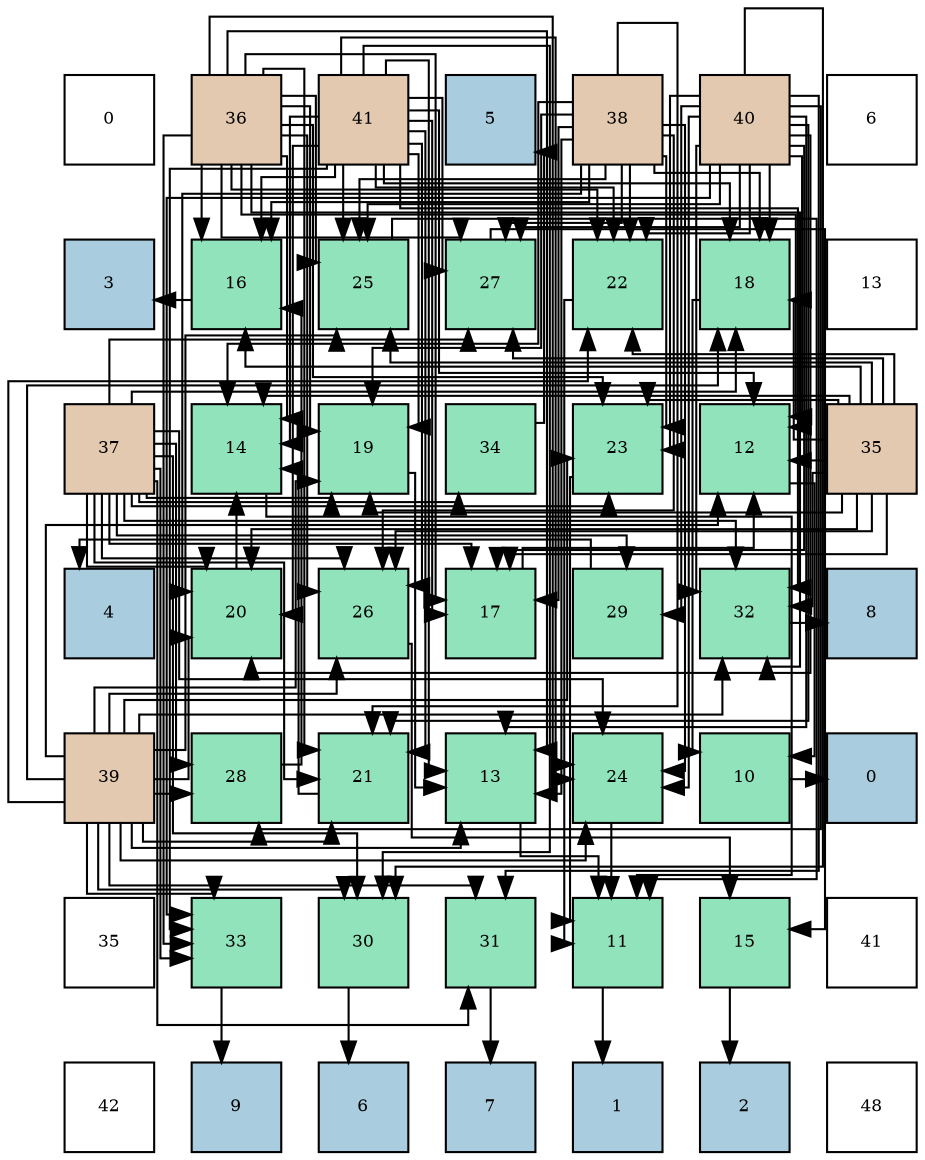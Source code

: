 digraph layout{
 rankdir=TB;
 splines=ortho;
 node [style=filled shape=square fixedsize=true width=0.6];
0[label="0", fontsize=8, fillcolor="#ffffff"];
1[label="36", fontsize=8, fillcolor="#e3c9af"];
2[label="41", fontsize=8, fillcolor="#e3c9af"];
3[label="5", fontsize=8, fillcolor="#a9ccde"];
4[label="38", fontsize=8, fillcolor="#e3c9af"];
5[label="40", fontsize=8, fillcolor="#e3c9af"];
6[label="6", fontsize=8, fillcolor="#ffffff"];
7[label="3", fontsize=8, fillcolor="#a9ccde"];
8[label="16", fontsize=8, fillcolor="#91e3bb"];
9[label="25", fontsize=8, fillcolor="#91e3bb"];
10[label="27", fontsize=8, fillcolor="#91e3bb"];
11[label="22", fontsize=8, fillcolor="#91e3bb"];
12[label="18", fontsize=8, fillcolor="#91e3bb"];
13[label="13", fontsize=8, fillcolor="#ffffff"];
14[label="37", fontsize=8, fillcolor="#e3c9af"];
15[label="14", fontsize=8, fillcolor="#91e3bb"];
16[label="19", fontsize=8, fillcolor="#91e3bb"];
17[label="34", fontsize=8, fillcolor="#91e3bb"];
18[label="23", fontsize=8, fillcolor="#91e3bb"];
19[label="12", fontsize=8, fillcolor="#91e3bb"];
20[label="35", fontsize=8, fillcolor="#e3c9af"];
21[label="4", fontsize=8, fillcolor="#a9ccde"];
22[label="20", fontsize=8, fillcolor="#91e3bb"];
23[label="26", fontsize=8, fillcolor="#91e3bb"];
24[label="17", fontsize=8, fillcolor="#91e3bb"];
25[label="29", fontsize=8, fillcolor="#91e3bb"];
26[label="32", fontsize=8, fillcolor="#91e3bb"];
27[label="8", fontsize=8, fillcolor="#a9ccde"];
28[label="39", fontsize=8, fillcolor="#e3c9af"];
29[label="28", fontsize=8, fillcolor="#91e3bb"];
30[label="21", fontsize=8, fillcolor="#91e3bb"];
31[label="13", fontsize=8, fillcolor="#91e3bb"];
32[label="24", fontsize=8, fillcolor="#91e3bb"];
33[label="10", fontsize=8, fillcolor="#91e3bb"];
34[label="0", fontsize=8, fillcolor="#a9ccde"];
35[label="35", fontsize=8, fillcolor="#ffffff"];
36[label="33", fontsize=8, fillcolor="#91e3bb"];
37[label="30", fontsize=8, fillcolor="#91e3bb"];
38[label="31", fontsize=8, fillcolor="#91e3bb"];
39[label="11", fontsize=8, fillcolor="#91e3bb"];
40[label="15", fontsize=8, fillcolor="#91e3bb"];
41[label="41", fontsize=8, fillcolor="#ffffff"];
42[label="42", fontsize=8, fillcolor="#ffffff"];
43[label="9", fontsize=8, fillcolor="#a9ccde"];
44[label="6", fontsize=8, fillcolor="#a9ccde"];
45[label="7", fontsize=8, fillcolor="#a9ccde"];
46[label="1", fontsize=8, fillcolor="#a9ccde"];
47[label="2", fontsize=8, fillcolor="#a9ccde"];
48[label="48", fontsize=8, fillcolor="#ffffff"];
edge [constraint=false, style=vis];33 -> 34;
39 -> 46;
19 -> 33;
31 -> 39;
15 -> 39;
40 -> 47;
8 -> 7;
24 -> 19;
12 -> 33;
16 -> 31;
22 -> 15;
30 -> 15;
11 -> 39;
18 -> 39;
32 -> 39;
9 -> 39;
23 -> 40;
10 -> 40;
29 -> 8;
25 -> 21;
37 -> 44;
38 -> 45;
26 -> 27;
36 -> 43;
17 -> 3;
20 -> 19;
20 -> 15;
20 -> 8;
20 -> 24;
20 -> 12;
20 -> 16;
20 -> 22;
20 -> 11;
20 -> 18;
20 -> 9;
20 -> 23;
20 -> 10;
20 -> 26;
1 -> 19;
1 -> 31;
1 -> 15;
1 -> 8;
1 -> 24;
1 -> 16;
1 -> 30;
1 -> 11;
1 -> 18;
1 -> 32;
1 -> 9;
1 -> 23;
1 -> 10;
1 -> 26;
1 -> 36;
14 -> 24;
14 -> 12;
14 -> 16;
14 -> 22;
14 -> 30;
14 -> 18;
14 -> 32;
14 -> 23;
14 -> 10;
14 -> 29;
14 -> 25;
14 -> 37;
14 -> 38;
14 -> 26;
14 -> 36;
14 -> 17;
4 -> 31;
4 -> 15;
4 -> 8;
4 -> 24;
4 -> 12;
4 -> 16;
4 -> 22;
4 -> 30;
4 -> 11;
4 -> 18;
4 -> 32;
4 -> 9;
4 -> 23;
4 -> 10;
28 -> 19;
28 -> 31;
28 -> 12;
28 -> 16;
28 -> 22;
28 -> 30;
28 -> 11;
28 -> 18;
28 -> 32;
28 -> 9;
28 -> 23;
28 -> 29;
28 -> 37;
28 -> 38;
28 -> 26;
28 -> 36;
5 -> 19;
5 -> 31;
5 -> 24;
5 -> 12;
5 -> 22;
5 -> 30;
5 -> 11;
5 -> 18;
5 -> 32;
5 -> 9;
5 -> 10;
5 -> 29;
5 -> 25;
5 -> 37;
5 -> 38;
5 -> 26;
5 -> 36;
2 -> 19;
2 -> 31;
2 -> 15;
2 -> 8;
2 -> 24;
2 -> 12;
2 -> 16;
2 -> 22;
2 -> 30;
2 -> 11;
2 -> 32;
2 -> 9;
2 -> 23;
2 -> 10;
2 -> 37;
2 -> 26;
2 -> 36;
edge [constraint=true, style=invis];
0 -> 7 -> 14 -> 21 -> 28 -> 35 -> 42;
1 -> 8 -> 15 -> 22 -> 29 -> 36 -> 43;
2 -> 9 -> 16 -> 23 -> 30 -> 37 -> 44;
3 -> 10 -> 17 -> 24 -> 31 -> 38 -> 45;
4 -> 11 -> 18 -> 25 -> 32 -> 39 -> 46;
5 -> 12 -> 19 -> 26 -> 33 -> 40 -> 47;
6 -> 13 -> 20 -> 27 -> 34 -> 41 -> 48;
rank = same {0 -> 1 -> 2 -> 3 -> 4 -> 5 -> 6};
rank = same {7 -> 8 -> 9 -> 10 -> 11 -> 12 -> 13};
rank = same {14 -> 15 -> 16 -> 17 -> 18 -> 19 -> 20};
rank = same {21 -> 22 -> 23 -> 24 -> 25 -> 26 -> 27};
rank = same {28 -> 29 -> 30 -> 31 -> 32 -> 33 -> 34};
rank = same {35 -> 36 -> 37 -> 38 -> 39 -> 40 -> 41};
rank = same {42 -> 43 -> 44 -> 45 -> 46 -> 47 -> 48};
}